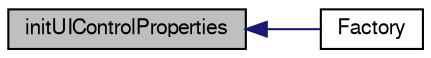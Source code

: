 digraph G
{
  edge [fontname="FreeSans",fontsize="10",labelfontname="FreeSans",labelfontsize="10"];
  node [fontname="FreeSans",fontsize="10",shape=record];
  rankdir="LR";
  Node1 [label="initUIControlProperties",height=0.2,width=0.4,color="black", fillcolor="grey75", style="filled" fontcolor="black"];
  Node1 -> Node2 [dir="back",color="midnightblue",fontsize="10",style="solid",fontname="FreeSans"];
  Node2 [label="Factory",height=0.2,width=0.4,color="black", fillcolor="white", style="filled",URL="$classorg_1_1octave_1_1graphics_1_1_factory.html#ac2945b13a69ae1ef77b9fa0a0d88d4df"];
}

